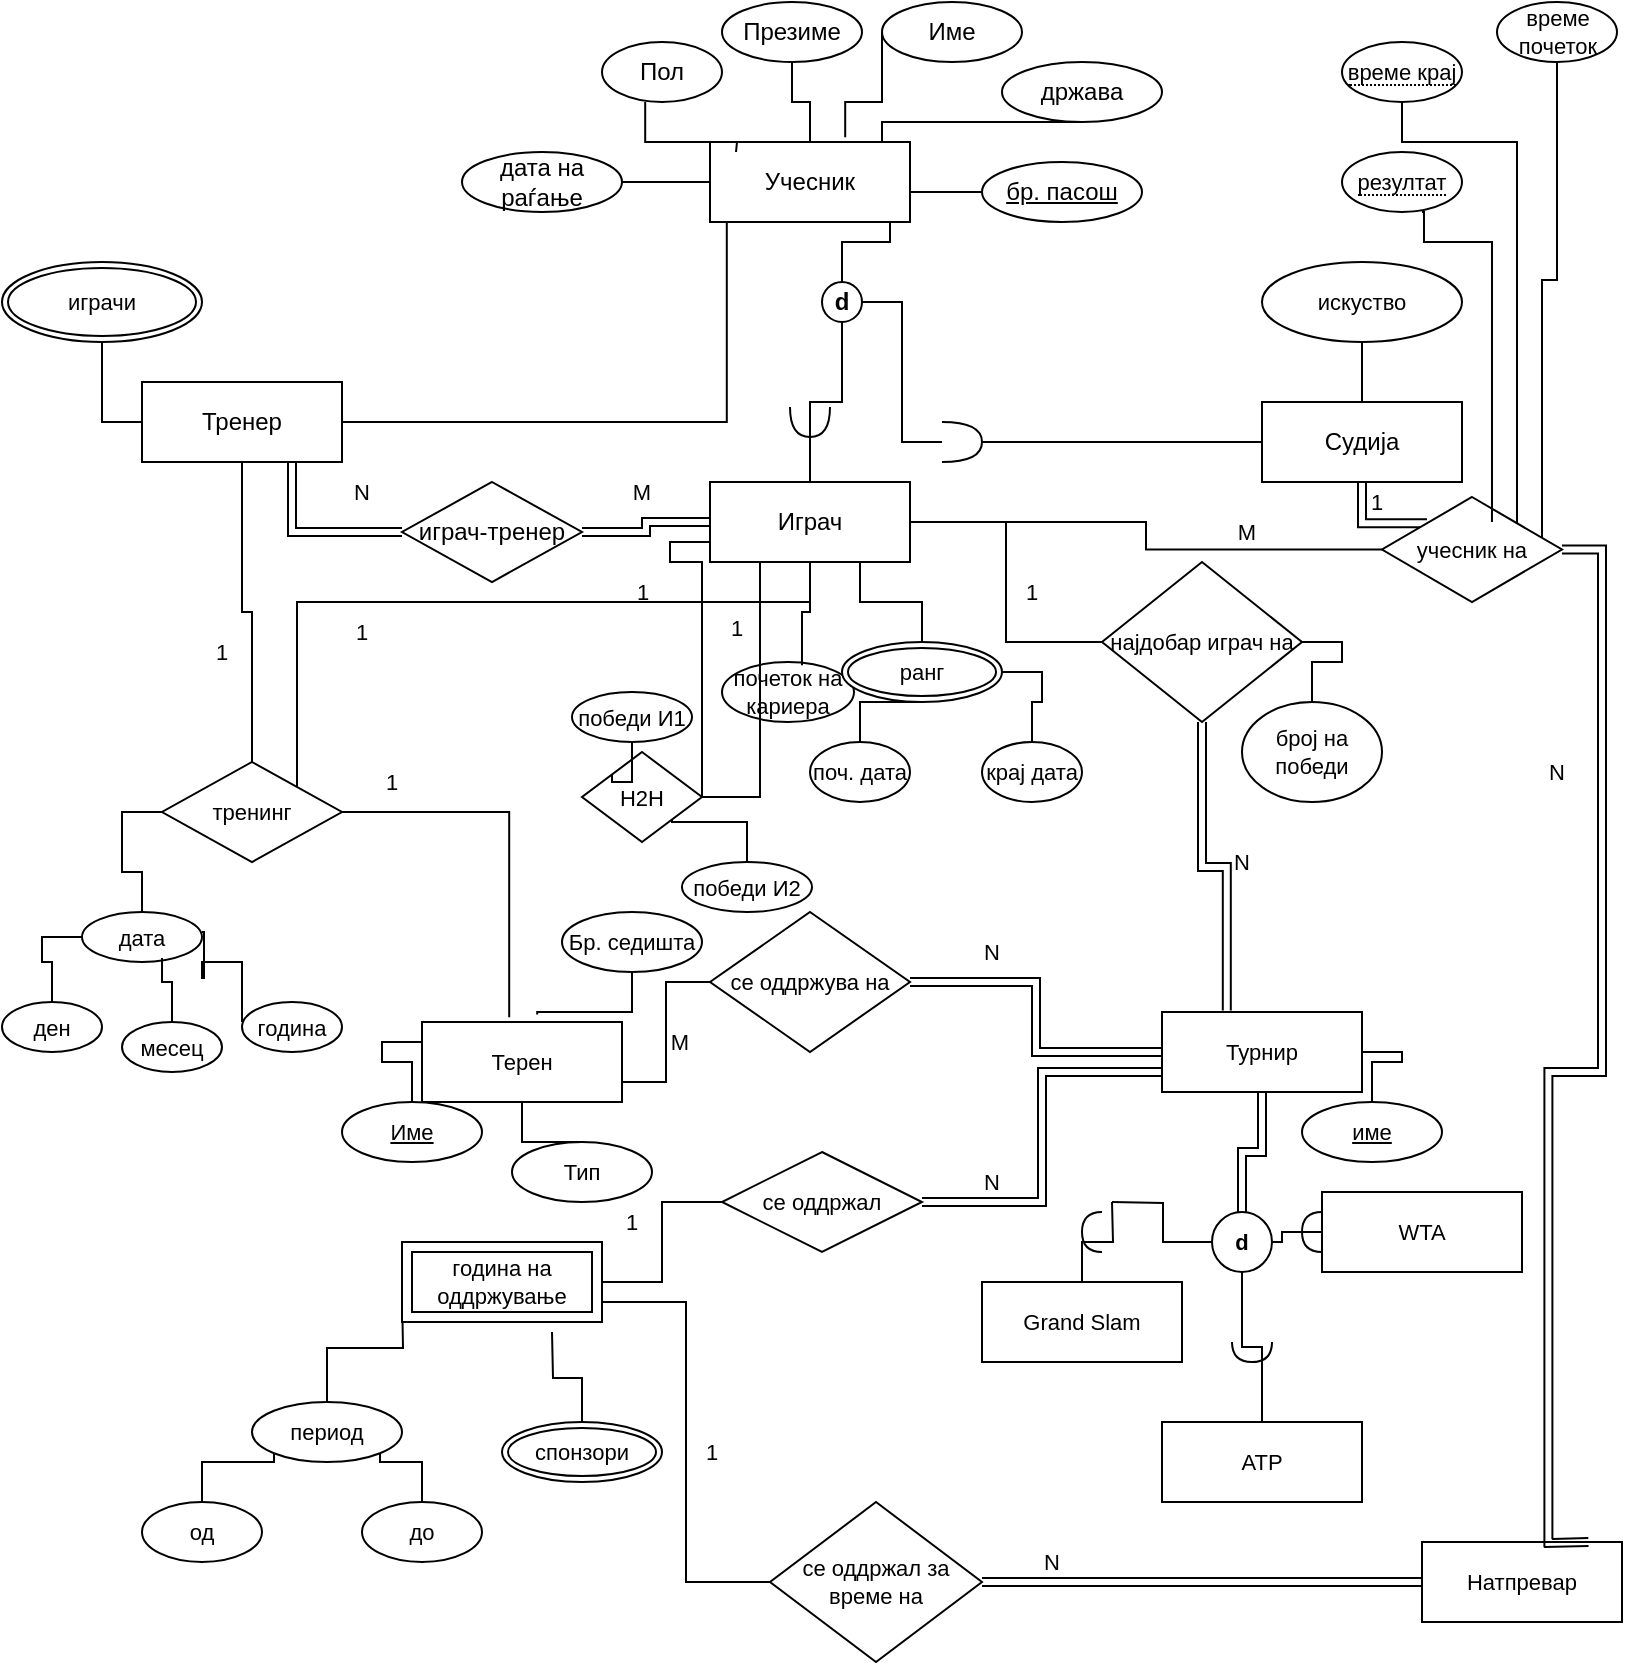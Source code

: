 <mxfile version="22.0.8" type="github">
  <diagram name="Page-1" id="GPDJ5xunrmTlmQM7aKqc">
    <mxGraphModel dx="1050" dy="542" grid="1" gridSize="10" guides="1" tooltips="1" connect="1" arrows="1" fold="1" page="1" pageScale="1" pageWidth="827" pageHeight="1169" math="0" shadow="0">
      <root>
        <mxCell id="0" />
        <mxCell id="1" parent="0" />
        <mxCell id="W61LWBA0hqPOYTBXHAXU-23" value="Учесник" style="whiteSpace=wrap;html=1;align=center;" vertex="1" parent="1">
          <mxGeometry x="364" y="90" width="100" height="40" as="geometry" />
        </mxCell>
        <mxCell id="W61LWBA0hqPOYTBXHAXU-38" value="" style="edgeStyle=orthogonalEdgeStyle;rounded=0;orthogonalLoop=1;jettySize=auto;html=1;entryX=0.676;entryY=-0.06;entryDx=0;entryDy=0;entryPerimeter=0;endArrow=none;endFill=0;" edge="1" parent="1" source="W61LWBA0hqPOYTBXHAXU-24" target="W61LWBA0hqPOYTBXHAXU-23">
          <mxGeometry relative="1" as="geometry">
            <Array as="points">
              <mxPoint x="450" y="70" />
              <mxPoint x="432" y="70" />
            </Array>
          </mxGeometry>
        </mxCell>
        <mxCell id="W61LWBA0hqPOYTBXHAXU-24" value="Име" style="ellipse;whiteSpace=wrap;html=1;align=center;" vertex="1" parent="1">
          <mxGeometry x="450" y="20" width="70" height="30" as="geometry" />
        </mxCell>
        <mxCell id="W61LWBA0hqPOYTBXHAXU-40" value="" style="edgeStyle=orthogonalEdgeStyle;rounded=0;orthogonalLoop=1;jettySize=auto;html=1;endArrow=none;endFill=0;" edge="1" parent="1" source="W61LWBA0hqPOYTBXHAXU-25" target="W61LWBA0hqPOYTBXHAXU-23">
          <mxGeometry relative="1" as="geometry" />
        </mxCell>
        <mxCell id="W61LWBA0hqPOYTBXHAXU-25" value="Презиме" style="ellipse;whiteSpace=wrap;html=1;align=center;" vertex="1" parent="1">
          <mxGeometry x="370" y="20" width="70" height="30" as="geometry" />
        </mxCell>
        <mxCell id="W61LWBA0hqPOYTBXHAXU-34" value="" style="edgeStyle=orthogonalEdgeStyle;rounded=0;orthogonalLoop=1;jettySize=auto;html=1;endArrow=none;endFill=0;exitX=0.36;exitY=1;exitDx=0;exitDy=0;exitPerimeter=0;" edge="1" parent="1" source="W61LWBA0hqPOYTBXHAXU-26">
          <mxGeometry relative="1" as="geometry">
            <mxPoint x="303" y="75" as="sourcePoint" />
            <mxPoint x="377" y="95" as="targetPoint" />
          </mxGeometry>
        </mxCell>
        <mxCell id="W61LWBA0hqPOYTBXHAXU-26" value="Пол" style="ellipse;whiteSpace=wrap;html=1;align=center;" vertex="1" parent="1">
          <mxGeometry x="310" y="40" width="60" height="30" as="geometry" />
        </mxCell>
        <mxCell id="W61LWBA0hqPOYTBXHAXU-35" value="" style="edgeStyle=orthogonalEdgeStyle;rounded=0;orthogonalLoop=1;jettySize=auto;html=1;endArrow=none;endFill=0;" edge="1" parent="1" source="W61LWBA0hqPOYTBXHAXU-27" target="W61LWBA0hqPOYTBXHAXU-23">
          <mxGeometry relative="1" as="geometry" />
        </mxCell>
        <mxCell id="W61LWBA0hqPOYTBXHAXU-27" value="дата на раѓање" style="ellipse;whiteSpace=wrap;html=1;align=center;" vertex="1" parent="1">
          <mxGeometry x="240" y="95" width="80" height="30" as="geometry" />
        </mxCell>
        <mxCell id="W61LWBA0hqPOYTBXHAXU-37" value="" style="edgeStyle=orthogonalEdgeStyle;rounded=0;orthogonalLoop=1;jettySize=auto;html=1;endArrow=none;endFill=0;" edge="1" parent="1" source="W61LWBA0hqPOYTBXHAXU-28">
          <mxGeometry relative="1" as="geometry">
            <mxPoint x="450" y="90" as="targetPoint" />
            <Array as="points">
              <mxPoint x="450" y="80" />
            </Array>
          </mxGeometry>
        </mxCell>
        <mxCell id="W61LWBA0hqPOYTBXHAXU-28" value="држава" style="ellipse;whiteSpace=wrap;html=1;align=center;" vertex="1" parent="1">
          <mxGeometry x="510" y="50" width="80" height="30" as="geometry" />
        </mxCell>
        <mxCell id="W61LWBA0hqPOYTBXHAXU-36" value="" style="edgeStyle=orthogonalEdgeStyle;rounded=0;orthogonalLoop=1;jettySize=auto;html=1;endArrow=none;endFill=0;" edge="1" parent="1" source="W61LWBA0hqPOYTBXHAXU-29" target="W61LWBA0hqPOYTBXHAXU-23">
          <mxGeometry relative="1" as="geometry">
            <Array as="points">
              <mxPoint x="470" y="115" />
              <mxPoint x="470" y="115" />
            </Array>
          </mxGeometry>
        </mxCell>
        <mxCell id="W61LWBA0hqPOYTBXHAXU-29" value="бр. пасош" style="ellipse;whiteSpace=wrap;html=1;align=center;fontStyle=4;" vertex="1" parent="1">
          <mxGeometry x="500" y="100" width="80" height="30" as="geometry" />
        </mxCell>
        <mxCell id="W61LWBA0hqPOYTBXHAXU-113" style="edgeStyle=orthogonalEdgeStyle;shape=connector;rounded=0;orthogonalLoop=1;jettySize=auto;html=1;labelBackgroundColor=default;strokeColor=default;align=center;verticalAlign=middle;fontFamily=Helvetica;fontSize=11;fontColor=default;endArrow=none;endFill=0;" edge="1" parent="1" source="W61LWBA0hqPOYTBXHAXU-41" target="W61LWBA0hqPOYTBXHAXU-112">
          <mxGeometry relative="1" as="geometry" />
        </mxCell>
        <mxCell id="W61LWBA0hqPOYTBXHAXU-133" style="edgeStyle=orthogonalEdgeStyle;shape=connector;rounded=0;orthogonalLoop=1;jettySize=auto;html=1;entryX=0.5;entryY=1;entryDx=0;entryDy=0;labelBackgroundColor=default;strokeColor=default;align=center;verticalAlign=middle;fontFamily=Helvetica;fontSize=11;fontColor=default;endArrow=none;endFill=0;" edge="1" parent="1" source="W61LWBA0hqPOYTBXHAXU-41" target="W61LWBA0hqPOYTBXHAXU-51">
          <mxGeometry relative="1" as="geometry" />
        </mxCell>
        <mxCell id="W61LWBA0hqPOYTBXHAXU-158" style="edgeStyle=orthogonalEdgeStyle;shape=connector;rounded=0;orthogonalLoop=1;jettySize=auto;html=1;entryX=0;entryY=0.5;entryDx=0;entryDy=0;labelBackgroundColor=default;strokeColor=default;align=center;verticalAlign=middle;fontFamily=Helvetica;fontSize=11;fontColor=default;endArrow=none;endFill=0;" edge="1" parent="1" source="W61LWBA0hqPOYTBXHAXU-41" target="W61LWBA0hqPOYTBXHAXU-157">
          <mxGeometry relative="1" as="geometry" />
        </mxCell>
        <mxCell id="W61LWBA0hqPOYTBXHAXU-188" style="edgeStyle=orthogonalEdgeStyle;shape=connector;rounded=0;orthogonalLoop=1;jettySize=auto;html=1;entryX=1;entryY=0;entryDx=0;entryDy=0;labelBackgroundColor=default;strokeColor=default;align=center;verticalAlign=middle;fontFamily=Helvetica;fontSize=11;fontColor=default;endArrow=none;endFill=0;" edge="1" parent="1" source="W61LWBA0hqPOYTBXHAXU-41" target="W61LWBA0hqPOYTBXHAXU-184">
          <mxGeometry relative="1" as="geometry">
            <Array as="points">
              <mxPoint x="414" y="320" />
              <mxPoint x="158" y="320" />
            </Array>
          </mxGeometry>
        </mxCell>
        <mxCell id="W61LWBA0hqPOYTBXHAXU-41" value="Играч" style="whiteSpace=wrap;html=1;align=center;" vertex="1" parent="1">
          <mxGeometry x="364" y="260" width="100" height="40" as="geometry" />
        </mxCell>
        <mxCell id="W61LWBA0hqPOYTBXHAXU-42" value="Тренер" style="whiteSpace=wrap;html=1;align=center;" vertex="1" parent="1">
          <mxGeometry x="80" y="210" width="100" height="40" as="geometry" />
        </mxCell>
        <mxCell id="W61LWBA0hqPOYTBXHAXU-53" style="edgeStyle=orthogonalEdgeStyle;rounded=0;orthogonalLoop=1;jettySize=auto;html=1;endArrow=none;endFill=0;entryX=1;entryY=0.5;entryDx=0;entryDy=0;" edge="1" parent="1" source="W61LWBA0hqPOYTBXHAXU-55" target="W61LWBA0hqPOYTBXHAXU-51">
          <mxGeometry relative="1" as="geometry">
            <mxPoint x="460" y="170" as="targetPoint" />
          </mxGeometry>
        </mxCell>
        <mxCell id="W61LWBA0hqPOYTBXHAXU-162" style="edgeStyle=orthogonalEdgeStyle;shape=link;rounded=0;orthogonalLoop=1;jettySize=auto;html=1;entryX=0;entryY=0;entryDx=0;entryDy=0;labelBackgroundColor=default;strokeColor=default;align=center;verticalAlign=middle;fontFamily=Helvetica;fontSize=11;fontColor=default;endArrow=none;endFill=0;" edge="1" parent="1" source="W61LWBA0hqPOYTBXHAXU-43" target="W61LWBA0hqPOYTBXHAXU-157">
          <mxGeometry relative="1" as="geometry">
            <Array as="points">
              <mxPoint x="690" y="281" />
            </Array>
          </mxGeometry>
        </mxCell>
        <mxCell id="W61LWBA0hqPOYTBXHAXU-43" value="Судија" style="whiteSpace=wrap;html=1;align=center;" vertex="1" parent="1">
          <mxGeometry x="640" y="220" width="100" height="40" as="geometry" />
        </mxCell>
        <mxCell id="W61LWBA0hqPOYTBXHAXU-45" style="edgeStyle=orthogonalEdgeStyle;rounded=0;orthogonalLoop=1;jettySize=auto;html=1;entryX=0.084;entryY=1;entryDx=0;entryDy=0;entryPerimeter=0;endArrow=none;endFill=0;" edge="1" parent="1" source="W61LWBA0hqPOYTBXHAXU-42" target="W61LWBA0hqPOYTBXHAXU-23">
          <mxGeometry relative="1" as="geometry" />
        </mxCell>
        <mxCell id="W61LWBA0hqPOYTBXHAXU-49" value="" style="ellipse;whiteSpace=wrap;html=1;aspect=fixed;" vertex="1" parent="1">
          <mxGeometry x="420" y="160" width="20" height="20" as="geometry" />
        </mxCell>
        <mxCell id="W61LWBA0hqPOYTBXHAXU-51" value="&lt;b&gt;d&lt;/b&gt;" style="text;html=1;strokeColor=none;fillColor=none;align=center;verticalAlign=middle;whiteSpace=wrap;rounded=0;" vertex="1" parent="1">
          <mxGeometry x="420" y="160" width="20" height="20" as="geometry" />
        </mxCell>
        <mxCell id="W61LWBA0hqPOYTBXHAXU-54" style="edgeStyle=orthogonalEdgeStyle;rounded=0;orthogonalLoop=1;jettySize=auto;html=1;entryX=0.9;entryY=1;entryDx=0;entryDy=0;entryPerimeter=0;endArrow=none;endFill=0;" edge="1" parent="1" source="W61LWBA0hqPOYTBXHAXU-51" target="W61LWBA0hqPOYTBXHAXU-23">
          <mxGeometry relative="1" as="geometry" />
        </mxCell>
        <mxCell id="W61LWBA0hqPOYTBXHAXU-56" value="" style="edgeStyle=orthogonalEdgeStyle;rounded=0;orthogonalLoop=1;jettySize=auto;html=1;endArrow=none;endFill=0;" edge="1" parent="1" source="W61LWBA0hqPOYTBXHAXU-43" target="W61LWBA0hqPOYTBXHAXU-55">
          <mxGeometry relative="1" as="geometry">
            <mxPoint x="460" y="170" as="targetPoint" />
            <mxPoint x="640" y="240" as="sourcePoint" />
          </mxGeometry>
        </mxCell>
        <mxCell id="W61LWBA0hqPOYTBXHAXU-55" value="" style="shape=requiredInterface;html=1;verticalLabelPosition=bottom;sketch=0;direction=east;" vertex="1" parent="1">
          <mxGeometry x="480" y="230" width="20" height="20" as="geometry" />
        </mxCell>
        <mxCell id="W61LWBA0hqPOYTBXHAXU-65" style="edgeStyle=orthogonalEdgeStyle;rounded=0;orthogonalLoop=1;jettySize=auto;html=1;entryX=0;entryY=0.5;entryDx=0;entryDy=0;endArrow=none;endFill=0;shape=link;" edge="1" parent="1" source="W61LWBA0hqPOYTBXHAXU-64" target="W61LWBA0hqPOYTBXHAXU-41">
          <mxGeometry relative="1" as="geometry" />
        </mxCell>
        <mxCell id="W61LWBA0hqPOYTBXHAXU-66" style="edgeStyle=orthogonalEdgeStyle;rounded=0;orthogonalLoop=1;jettySize=auto;html=1;exitX=0;exitY=0.5;exitDx=0;exitDy=0;entryX=0.75;entryY=1;entryDx=0;entryDy=0;endArrow=none;endFill=0;shape=link;" edge="1" parent="1" source="W61LWBA0hqPOYTBXHAXU-64" target="W61LWBA0hqPOYTBXHAXU-42">
          <mxGeometry relative="1" as="geometry" />
        </mxCell>
        <mxCell id="W61LWBA0hqPOYTBXHAXU-64" value="играч-тренер" style="shape=rhombus;perimeter=rhombusPerimeter;whiteSpace=wrap;html=1;align=center;" vertex="1" parent="1">
          <mxGeometry x="210" y="260" width="90" height="50" as="geometry" />
        </mxCell>
        <mxCell id="W61LWBA0hqPOYTBXHAXU-67" value="N" style="text;html=1;strokeColor=none;fillColor=none;align=center;verticalAlign=middle;whiteSpace=wrap;rounded=0;fontSize=11;fontFamily=Helvetica;fontColor=default;" vertex="1" parent="1">
          <mxGeometry x="160" y="250" width="60" height="30" as="geometry" />
        </mxCell>
        <mxCell id="W61LWBA0hqPOYTBXHAXU-68" value="M" style="text;html=1;strokeColor=none;fillColor=none;align=center;verticalAlign=middle;whiteSpace=wrap;rounded=0;fontSize=11;fontFamily=Helvetica;fontColor=default;" vertex="1" parent="1">
          <mxGeometry x="300" y="250" width="60" height="30" as="geometry" />
        </mxCell>
        <mxCell id="W61LWBA0hqPOYTBXHAXU-74" value="почеток на кариера" style="ellipse;whiteSpace=wrap;html=1;align=center;fontFamily=Helvetica;fontSize=11;fontColor=default;" vertex="1" parent="1">
          <mxGeometry x="370" y="350" width="66" height="30" as="geometry" />
        </mxCell>
        <mxCell id="W61LWBA0hqPOYTBXHAXU-77" style="edgeStyle=orthogonalEdgeStyle;shape=connector;rounded=0;orthogonalLoop=1;jettySize=auto;html=1;entryX=0.75;entryY=1;entryDx=0;entryDy=0;labelBackgroundColor=default;strokeColor=default;align=center;verticalAlign=middle;fontFamily=Helvetica;fontSize=11;fontColor=default;endArrow=none;endFill=0;" edge="1" parent="1" source="W61LWBA0hqPOYTBXHAXU-76" target="W61LWBA0hqPOYTBXHAXU-41">
          <mxGeometry relative="1" as="geometry" />
        </mxCell>
        <mxCell id="W61LWBA0hqPOYTBXHAXU-76" value="ранг" style="ellipse;shape=doubleEllipse;margin=3;whiteSpace=wrap;html=1;align=center;fontFamily=Helvetica;fontSize=11;fontColor=default;" vertex="1" parent="1">
          <mxGeometry x="430" y="340" width="80" height="30" as="geometry" />
        </mxCell>
        <mxCell id="W61LWBA0hqPOYTBXHAXU-80" style="edgeStyle=orthogonalEdgeStyle;shape=connector;rounded=0;orthogonalLoop=1;jettySize=auto;html=1;entryX=1;entryY=0.5;entryDx=0;entryDy=0;labelBackgroundColor=default;strokeColor=default;align=center;verticalAlign=middle;fontFamily=Helvetica;fontSize=11;fontColor=default;endArrow=none;endFill=0;" edge="1" parent="1" source="W61LWBA0hqPOYTBXHAXU-78" target="W61LWBA0hqPOYTBXHAXU-76">
          <mxGeometry relative="1" as="geometry" />
        </mxCell>
        <mxCell id="W61LWBA0hqPOYTBXHAXU-78" value="крај дата" style="ellipse;whiteSpace=wrap;html=1;align=center;fontFamily=Helvetica;fontSize=11;fontColor=default;" vertex="1" parent="1">
          <mxGeometry x="500" y="390" width="50" height="30" as="geometry" />
        </mxCell>
        <mxCell id="W61LWBA0hqPOYTBXHAXU-81" style="edgeStyle=orthogonalEdgeStyle;shape=connector;rounded=0;orthogonalLoop=1;jettySize=auto;html=1;entryX=0.5;entryY=1;entryDx=0;entryDy=0;labelBackgroundColor=default;strokeColor=default;align=center;verticalAlign=middle;fontFamily=Helvetica;fontSize=11;fontColor=default;endArrow=none;endFill=0;" edge="1" parent="1" source="W61LWBA0hqPOYTBXHAXU-79" target="W61LWBA0hqPOYTBXHAXU-76">
          <mxGeometry relative="1" as="geometry" />
        </mxCell>
        <mxCell id="W61LWBA0hqPOYTBXHAXU-79" value="поч. дата" style="ellipse;whiteSpace=wrap;html=1;align=center;fontFamily=Helvetica;fontSize=11;fontColor=default;" vertex="1" parent="1">
          <mxGeometry x="414" y="390" width="50" height="30" as="geometry" />
        </mxCell>
        <mxCell id="W61LWBA0hqPOYTBXHAXU-83" style="edgeStyle=orthogonalEdgeStyle;shape=connector;rounded=0;orthogonalLoop=1;jettySize=auto;html=1;entryX=0;entryY=0.5;entryDx=0;entryDy=0;labelBackgroundColor=default;strokeColor=default;align=center;verticalAlign=middle;fontFamily=Helvetica;fontSize=11;fontColor=default;endArrow=none;endFill=0;" edge="1" parent="1" source="W61LWBA0hqPOYTBXHAXU-82" target="W61LWBA0hqPOYTBXHAXU-42">
          <mxGeometry relative="1" as="geometry" />
        </mxCell>
        <mxCell id="W61LWBA0hqPOYTBXHAXU-82" value="играчи" style="ellipse;shape=doubleEllipse;margin=3;whiteSpace=wrap;html=1;align=center;fontFamily=Helvetica;fontSize=11;fontColor=default;" vertex="1" parent="1">
          <mxGeometry x="10" y="150" width="100" height="40" as="geometry" />
        </mxCell>
        <mxCell id="W61LWBA0hqPOYTBXHAXU-85" value="" style="edgeStyle=orthogonalEdgeStyle;shape=connector;rounded=0;orthogonalLoop=1;jettySize=auto;html=1;labelBackgroundColor=default;strokeColor=default;align=center;verticalAlign=middle;fontFamily=Helvetica;fontSize=11;fontColor=default;endArrow=none;endFill=0;" edge="1" parent="1" source="W61LWBA0hqPOYTBXHAXU-84" target="W61LWBA0hqPOYTBXHAXU-43">
          <mxGeometry relative="1" as="geometry" />
        </mxCell>
        <mxCell id="W61LWBA0hqPOYTBXHAXU-84" value="искуство" style="ellipse;whiteSpace=wrap;html=1;align=center;fontFamily=Helvetica;fontSize=11;fontColor=default;" vertex="1" parent="1">
          <mxGeometry x="640" y="150" width="100" height="40" as="geometry" />
        </mxCell>
        <mxCell id="W61LWBA0hqPOYTBXHAXU-86" value="Турнир" style="whiteSpace=wrap;html=1;align=center;fontFamily=Helvetica;fontSize=11;fontColor=default;" vertex="1" parent="1">
          <mxGeometry x="590" y="525" width="100" height="40" as="geometry" />
        </mxCell>
        <mxCell id="W61LWBA0hqPOYTBXHAXU-91" style="edgeStyle=orthogonalEdgeStyle;shape=connector;rounded=0;orthogonalLoop=1;jettySize=auto;html=1;entryX=0;entryY=0.5;entryDx=0;entryDy=0;labelBackgroundColor=default;strokeColor=default;align=center;verticalAlign=middle;fontFamily=Helvetica;fontSize=11;fontColor=default;endArrow=none;endFill=0;" edge="1" parent="1" target="W61LWBA0hqPOYTBXHAXU-90">
          <mxGeometry relative="1" as="geometry">
            <mxPoint x="565" y="620" as="sourcePoint" />
          </mxGeometry>
        </mxCell>
        <mxCell id="W61LWBA0hqPOYTBXHAXU-87" value="Grand Slam" style="whiteSpace=wrap;html=1;align=center;fontFamily=Helvetica;fontSize=11;fontColor=default;" vertex="1" parent="1">
          <mxGeometry x="500" y="660" width="100" height="40" as="geometry" />
        </mxCell>
        <mxCell id="W61LWBA0hqPOYTBXHAXU-108" style="edgeStyle=orthogonalEdgeStyle;shape=connector;rounded=0;orthogonalLoop=1;jettySize=auto;html=1;entryX=0.5;entryY=1;entryDx=0;entryDy=0;labelBackgroundColor=default;strokeColor=default;align=center;verticalAlign=middle;fontFamily=Helvetica;fontSize=11;fontColor=default;endArrow=none;endFill=0;" edge="1" parent="1" source="W61LWBA0hqPOYTBXHAXU-88" target="W61LWBA0hqPOYTBXHAXU-90">
          <mxGeometry relative="1" as="geometry" />
        </mxCell>
        <mxCell id="W61LWBA0hqPOYTBXHAXU-88" value="ATP" style="whiteSpace=wrap;html=1;align=center;fontFamily=Helvetica;fontSize=11;fontColor=default;" vertex="1" parent="1">
          <mxGeometry x="590" y="730" width="100" height="40" as="geometry" />
        </mxCell>
        <mxCell id="W61LWBA0hqPOYTBXHAXU-93" style="edgeStyle=orthogonalEdgeStyle;shape=connector;rounded=0;orthogonalLoop=1;jettySize=auto;html=1;entryX=1;entryY=0.5;entryDx=0;entryDy=0;labelBackgroundColor=default;strokeColor=default;align=center;verticalAlign=middle;fontFamily=Helvetica;fontSize=11;fontColor=default;endArrow=none;endFill=0;" edge="1" parent="1" source="W61LWBA0hqPOYTBXHAXU-89" target="W61LWBA0hqPOYTBXHAXU-90">
          <mxGeometry relative="1" as="geometry" />
        </mxCell>
        <mxCell id="W61LWBA0hqPOYTBXHAXU-89" value="WTA" style="whiteSpace=wrap;html=1;align=center;fontFamily=Helvetica;fontSize=11;fontColor=default;" vertex="1" parent="1">
          <mxGeometry x="670" y="615" width="100" height="40" as="geometry" />
        </mxCell>
        <mxCell id="W61LWBA0hqPOYTBXHAXU-94" style="edgeStyle=orthogonalEdgeStyle;shape=link;rounded=0;orthogonalLoop=1;jettySize=auto;html=1;labelBackgroundColor=default;strokeColor=default;align=center;verticalAlign=middle;fontFamily=Helvetica;fontSize=11;fontColor=default;endArrow=none;endFill=0;" edge="1" parent="1" source="W61LWBA0hqPOYTBXHAXU-90" target="W61LWBA0hqPOYTBXHAXU-86">
          <mxGeometry relative="1" as="geometry" />
        </mxCell>
        <mxCell id="W61LWBA0hqPOYTBXHAXU-90" value="&lt;b&gt;d&lt;/b&gt;" style="ellipse;whiteSpace=wrap;html=1;aspect=fixed;fontFamily=Helvetica;fontSize=11;fontColor=default;" vertex="1" parent="1">
          <mxGeometry x="615" y="625" width="30" height="30" as="geometry" />
        </mxCell>
        <mxCell id="W61LWBA0hqPOYTBXHAXU-99" value="" style="shape=requiredInterface;html=1;verticalLabelPosition=bottom;sketch=0;fontFamily=Helvetica;fontSize=11;fontColor=default;direction=west;" vertex="1" parent="1">
          <mxGeometry x="660" y="625" width="10" height="20" as="geometry" />
        </mxCell>
        <mxCell id="W61LWBA0hqPOYTBXHAXU-106" value="" style="edgeStyle=orthogonalEdgeStyle;shape=connector;rounded=0;orthogonalLoop=1;jettySize=auto;html=1;entryX=0;entryY=0.5;entryDx=0;entryDy=0;labelBackgroundColor=default;strokeColor=default;align=center;verticalAlign=middle;fontFamily=Helvetica;fontSize=11;fontColor=default;endArrow=none;endFill=0;" edge="1" parent="1" source="W61LWBA0hqPOYTBXHAXU-87">
          <mxGeometry relative="1" as="geometry">
            <mxPoint x="540" y="620" as="sourcePoint" />
            <mxPoint x="565" y="620" as="targetPoint" />
          </mxGeometry>
        </mxCell>
        <mxCell id="W61LWBA0hqPOYTBXHAXU-107" value="" style="shape=requiredInterface;html=1;verticalLabelPosition=bottom;sketch=0;fontFamily=Helvetica;fontSize=11;fontColor=default;direction=west;" vertex="1" parent="1">
          <mxGeometry x="550" y="625" width="10" height="20" as="geometry" />
        </mxCell>
        <mxCell id="W61LWBA0hqPOYTBXHAXU-109" value="" style="shape=requiredInterface;html=1;verticalLabelPosition=bottom;sketch=0;fontFamily=Helvetica;fontSize=11;fontColor=default;direction=south;" vertex="1" parent="1">
          <mxGeometry x="625" y="690" width="20" height="10" as="geometry" />
        </mxCell>
        <mxCell id="W61LWBA0hqPOYTBXHAXU-111" style="edgeStyle=orthogonalEdgeStyle;shape=connector;rounded=0;orthogonalLoop=1;jettySize=auto;html=1;entryX=1;entryY=0.5;entryDx=0;entryDy=0;labelBackgroundColor=default;strokeColor=default;align=center;verticalAlign=middle;fontFamily=Helvetica;fontSize=11;fontColor=default;endArrow=none;endFill=0;" edge="1" parent="1" source="W61LWBA0hqPOYTBXHAXU-110" target="W61LWBA0hqPOYTBXHAXU-86">
          <mxGeometry relative="1" as="geometry" />
        </mxCell>
        <mxCell id="W61LWBA0hqPOYTBXHAXU-110" value="&lt;u&gt;име&lt;/u&gt;" style="ellipse;whiteSpace=wrap;html=1;fontFamily=Helvetica;fontSize=11;fontColor=default;" vertex="1" parent="1">
          <mxGeometry x="660" y="570" width="70" height="30" as="geometry" />
        </mxCell>
        <mxCell id="W61LWBA0hqPOYTBXHAXU-112" value="најдобар играч на" style="rhombus;whiteSpace=wrap;html=1;fontFamily=Helvetica;fontSize=11;fontColor=default;" vertex="1" parent="1">
          <mxGeometry x="560" y="300" width="100" height="80" as="geometry" />
        </mxCell>
        <mxCell id="W61LWBA0hqPOYTBXHAXU-114" style="edgeStyle=orthogonalEdgeStyle;shape=link;rounded=0;orthogonalLoop=1;jettySize=auto;html=1;entryX=0.324;entryY=-0.02;entryDx=0;entryDy=0;entryPerimeter=0;labelBackgroundColor=default;strokeColor=default;align=center;verticalAlign=middle;fontFamily=Helvetica;fontSize=11;fontColor=default;endArrow=none;endFill=0;" edge="1" parent="1" source="W61LWBA0hqPOYTBXHAXU-112" target="W61LWBA0hqPOYTBXHAXU-86">
          <mxGeometry relative="1" as="geometry" />
        </mxCell>
        <mxCell id="W61LWBA0hqPOYTBXHAXU-115" value="1" style="text;html=1;strokeColor=none;fillColor=none;align=center;verticalAlign=middle;whiteSpace=wrap;rounded=0;fontSize=11;fontFamily=Helvetica;fontColor=default;" vertex="1" parent="1">
          <mxGeometry x="510" y="300" width="30" height="30" as="geometry" />
        </mxCell>
        <mxCell id="W61LWBA0hqPOYTBXHAXU-116" value="N" style="text;html=1;strokeColor=none;fillColor=none;align=center;verticalAlign=middle;whiteSpace=wrap;rounded=0;fontSize=11;fontFamily=Helvetica;fontColor=default;" vertex="1" parent="1">
          <mxGeometry x="610" y="440" width="40" height="20" as="geometry" />
        </mxCell>
        <mxCell id="W61LWBA0hqPOYTBXHAXU-118" style="edgeStyle=orthogonalEdgeStyle;shape=connector;rounded=0;orthogonalLoop=1;jettySize=auto;html=1;entryX=1;entryY=0.5;entryDx=0;entryDy=0;labelBackgroundColor=default;strokeColor=default;align=center;verticalAlign=middle;fontFamily=Helvetica;fontSize=11;fontColor=default;endArrow=none;endFill=0;" edge="1" parent="1" source="W61LWBA0hqPOYTBXHAXU-117" target="W61LWBA0hqPOYTBXHAXU-112">
          <mxGeometry relative="1" as="geometry" />
        </mxCell>
        <mxCell id="W61LWBA0hqPOYTBXHAXU-117" value="број на победи" style="ellipse;whiteSpace=wrap;html=1;fontFamily=Helvetica;fontSize=11;fontColor=default;" vertex="1" parent="1">
          <mxGeometry x="630" y="370" width="70" height="50" as="geometry" />
        </mxCell>
        <mxCell id="W61LWBA0hqPOYTBXHAXU-171" style="edgeStyle=orthogonalEdgeStyle;shape=connector;rounded=0;orthogonalLoop=1;jettySize=auto;html=1;entryX=0.5;entryY=0;entryDx=0;entryDy=0;labelBackgroundColor=default;strokeColor=default;align=center;verticalAlign=middle;fontFamily=Helvetica;fontSize=11;fontColor=default;endArrow=none;endFill=0;" edge="1" parent="1" source="W61LWBA0hqPOYTBXHAXU-119" target="W61LWBA0hqPOYTBXHAXU-121">
          <mxGeometry relative="1" as="geometry" />
        </mxCell>
        <mxCell id="W61LWBA0hqPOYTBXHAXU-119" value="Терен" style="whiteSpace=wrap;html=1;align=center;fontFamily=Helvetica;fontSize=11;fontColor=default;" vertex="1" parent="1">
          <mxGeometry x="220" y="530" width="100" height="40" as="geometry" />
        </mxCell>
        <mxCell id="W61LWBA0hqPOYTBXHAXU-120" value="Бр. седишта" style="ellipse;whiteSpace=wrap;html=1;align=center;fontFamily=Helvetica;fontSize=11;fontColor=default;" vertex="1" parent="1">
          <mxGeometry x="290" y="475" width="70" height="30" as="geometry" />
        </mxCell>
        <mxCell id="W61LWBA0hqPOYTBXHAXU-121" value="Тип" style="ellipse;whiteSpace=wrap;html=1;align=center;fontFamily=Helvetica;fontSize=11;fontColor=default;" vertex="1" parent="1">
          <mxGeometry x="265" y="590" width="70" height="30" as="geometry" />
        </mxCell>
        <mxCell id="W61LWBA0hqPOYTBXHAXU-123" style="edgeStyle=orthogonalEdgeStyle;shape=connector;rounded=0;orthogonalLoop=1;jettySize=auto;html=1;entryX=0;entryY=0.25;entryDx=0;entryDy=0;labelBackgroundColor=default;strokeColor=default;align=center;verticalAlign=middle;fontFamily=Helvetica;fontSize=11;fontColor=default;endArrow=none;endFill=0;" edge="1" parent="1" source="W61LWBA0hqPOYTBXHAXU-122" target="W61LWBA0hqPOYTBXHAXU-119">
          <mxGeometry relative="1" as="geometry" />
        </mxCell>
        <mxCell id="W61LWBA0hqPOYTBXHAXU-122" value="&lt;u&gt;Име&lt;/u&gt;" style="ellipse;whiteSpace=wrap;html=1;align=center;fontFamily=Helvetica;fontSize=11;fontColor=default;" vertex="1" parent="1">
          <mxGeometry x="180" y="570" width="70" height="30" as="geometry" />
        </mxCell>
        <mxCell id="W61LWBA0hqPOYTBXHAXU-125" style="edgeStyle=orthogonalEdgeStyle;shape=connector;rounded=0;orthogonalLoop=1;jettySize=auto;html=1;entryX=0.576;entryY=-0.095;entryDx=0;entryDy=0;entryPerimeter=0;labelBackgroundColor=default;strokeColor=default;align=center;verticalAlign=middle;fontFamily=Helvetica;fontSize=11;fontColor=default;endArrow=none;endFill=0;" edge="1" parent="1" source="W61LWBA0hqPOYTBXHAXU-120" target="W61LWBA0hqPOYTBXHAXU-119">
          <mxGeometry relative="1" as="geometry" />
        </mxCell>
        <mxCell id="W61LWBA0hqPOYTBXHAXU-127" style="edgeStyle=orthogonalEdgeStyle;shape=link;rounded=0;orthogonalLoop=1;jettySize=auto;html=1;entryX=0;entryY=0.5;entryDx=0;entryDy=0;labelBackgroundColor=default;strokeColor=default;align=center;verticalAlign=middle;fontFamily=Helvetica;fontSize=11;fontColor=default;endArrow=none;endFill=0;" edge="1" parent="1" source="W61LWBA0hqPOYTBXHAXU-126" target="W61LWBA0hqPOYTBXHAXU-86">
          <mxGeometry relative="1" as="geometry" />
        </mxCell>
        <mxCell id="W61LWBA0hqPOYTBXHAXU-128" style="edgeStyle=orthogonalEdgeStyle;shape=connector;rounded=0;orthogonalLoop=1;jettySize=auto;html=1;entryX=1;entryY=0.75;entryDx=0;entryDy=0;labelBackgroundColor=default;strokeColor=default;align=center;verticalAlign=middle;fontFamily=Helvetica;fontSize=11;fontColor=default;endArrow=none;endFill=0;" edge="1" parent="1" source="W61LWBA0hqPOYTBXHAXU-126" target="W61LWBA0hqPOYTBXHAXU-119">
          <mxGeometry relative="1" as="geometry" />
        </mxCell>
        <mxCell id="W61LWBA0hqPOYTBXHAXU-126" value="се оддржува на" style="shape=rhombus;perimeter=rhombusPerimeter;whiteSpace=wrap;html=1;align=center;fontFamily=Helvetica;fontSize=11;fontColor=default;" vertex="1" parent="1">
          <mxGeometry x="364" y="475" width="100" height="70" as="geometry" />
        </mxCell>
        <mxCell id="W61LWBA0hqPOYTBXHAXU-129" value="N" style="text;html=1;strokeColor=none;fillColor=none;align=center;verticalAlign=middle;whiteSpace=wrap;rounded=0;fontSize=11;fontFamily=Helvetica;fontColor=default;" vertex="1" parent="1">
          <mxGeometry x="490" y="485" width="30" height="20" as="geometry" />
        </mxCell>
        <mxCell id="W61LWBA0hqPOYTBXHAXU-130" value="M" style="text;html=1;strokeColor=none;fillColor=none;align=center;verticalAlign=middle;whiteSpace=wrap;rounded=0;fontSize=11;fontFamily=Helvetica;fontColor=default;" vertex="1" parent="1">
          <mxGeometry x="334" y="530" width="30" height="20" as="geometry" />
        </mxCell>
        <mxCell id="W61LWBA0hqPOYTBXHAXU-132" value="" style="shape=requiredInterface;html=1;verticalLabelPosition=bottom;sketch=0;direction=south;" vertex="1" parent="1">
          <mxGeometry x="404" y="222.5" width="20" height="15" as="geometry" />
        </mxCell>
        <mxCell id="W61LWBA0hqPOYTBXHAXU-141" style="edgeStyle=orthogonalEdgeStyle;shape=connector;rounded=0;orthogonalLoop=1;jettySize=auto;html=1;entryX=0;entryY=0.5;entryDx=0;entryDy=0;labelBackgroundColor=default;strokeColor=default;align=center;verticalAlign=middle;fontFamily=Helvetica;fontSize=11;fontColor=default;endArrow=none;endFill=0;" edge="1" parent="1" source="W61LWBA0hqPOYTBXHAXU-136">
          <mxGeometry relative="1" as="geometry">
            <mxPoint x="210" y="665" as="targetPoint" />
          </mxGeometry>
        </mxCell>
        <mxCell id="W61LWBA0hqPOYTBXHAXU-136" value="период" style="ellipse;whiteSpace=wrap;html=1;align=center;fontFamily=Helvetica;fontSize=11;fontColor=default;" vertex="1" parent="1">
          <mxGeometry x="135" y="720" width="75" height="30" as="geometry" />
        </mxCell>
        <mxCell id="W61LWBA0hqPOYTBXHAXU-139" style="edgeStyle=orthogonalEdgeStyle;shape=connector;rounded=0;orthogonalLoop=1;jettySize=auto;html=1;entryX=0;entryY=1;entryDx=0;entryDy=0;labelBackgroundColor=default;strokeColor=default;align=center;verticalAlign=middle;fontFamily=Helvetica;fontSize=11;fontColor=default;endArrow=none;endFill=0;" edge="1" parent="1" source="W61LWBA0hqPOYTBXHAXU-137" target="W61LWBA0hqPOYTBXHAXU-136">
          <mxGeometry relative="1" as="geometry" />
        </mxCell>
        <mxCell id="W61LWBA0hqPOYTBXHAXU-137" value="од" style="ellipse;whiteSpace=wrap;html=1;align=center;fontFamily=Helvetica;fontSize=11;fontColor=default;" vertex="1" parent="1">
          <mxGeometry x="80" y="770" width="60" height="30" as="geometry" />
        </mxCell>
        <mxCell id="W61LWBA0hqPOYTBXHAXU-140" style="edgeStyle=orthogonalEdgeStyle;shape=connector;rounded=0;orthogonalLoop=1;jettySize=auto;html=1;entryX=1;entryY=1;entryDx=0;entryDy=0;labelBackgroundColor=default;strokeColor=default;align=center;verticalAlign=middle;fontFamily=Helvetica;fontSize=11;fontColor=default;endArrow=none;endFill=0;" edge="1" parent="1" source="W61LWBA0hqPOYTBXHAXU-138" target="W61LWBA0hqPOYTBXHAXU-136">
          <mxGeometry relative="1" as="geometry" />
        </mxCell>
        <mxCell id="W61LWBA0hqPOYTBXHAXU-138" value="до" style="ellipse;whiteSpace=wrap;html=1;align=center;fontFamily=Helvetica;fontSize=11;fontColor=default;" vertex="1" parent="1">
          <mxGeometry x="190" y="770" width="60" height="30" as="geometry" />
        </mxCell>
        <mxCell id="W61LWBA0hqPOYTBXHAXU-144" style="edgeStyle=orthogonalEdgeStyle;shape=connector;rounded=0;orthogonalLoop=1;jettySize=auto;html=1;entryX=0.75;entryY=1;entryDx=0;entryDy=0;labelBackgroundColor=default;strokeColor=default;align=center;verticalAlign=middle;fontFamily=Helvetica;fontSize=11;fontColor=default;endArrow=none;endFill=0;" edge="1" parent="1" source="W61LWBA0hqPOYTBXHAXU-143">
          <mxGeometry relative="1" as="geometry">
            <mxPoint x="285" y="685" as="targetPoint" />
          </mxGeometry>
        </mxCell>
        <mxCell id="W61LWBA0hqPOYTBXHAXU-143" value="спонзори" style="ellipse;shape=doubleEllipse;margin=3;whiteSpace=wrap;html=1;align=center;fontFamily=Helvetica;fontSize=11;fontColor=default;" vertex="1" parent="1">
          <mxGeometry x="260" y="730" width="80" height="30" as="geometry" />
        </mxCell>
        <mxCell id="W61LWBA0hqPOYTBXHAXU-145" value="година на оддржување" style="shape=ext;margin=3;double=1;whiteSpace=wrap;html=1;align=center;fontFamily=Helvetica;fontSize=11;fontColor=default;" vertex="1" parent="1">
          <mxGeometry x="210" y="640" width="100" height="40" as="geometry" />
        </mxCell>
        <mxCell id="W61LWBA0hqPOYTBXHAXU-147" style="edgeStyle=orthogonalEdgeStyle;shape=link;rounded=0;orthogonalLoop=1;jettySize=auto;html=1;entryX=0;entryY=0.75;entryDx=0;entryDy=0;labelBackgroundColor=default;strokeColor=default;align=center;verticalAlign=middle;fontFamily=Helvetica;fontSize=11;fontColor=default;endArrow=none;endFill=0;" edge="1" parent="1" source="W61LWBA0hqPOYTBXHAXU-146" target="W61LWBA0hqPOYTBXHAXU-86">
          <mxGeometry relative="1" as="geometry" />
        </mxCell>
        <mxCell id="W61LWBA0hqPOYTBXHAXU-148" style="edgeStyle=orthogonalEdgeStyle;shape=connector;rounded=0;orthogonalLoop=1;jettySize=auto;html=1;entryX=1;entryY=0.5;entryDx=0;entryDy=0;labelBackgroundColor=default;strokeColor=default;align=center;verticalAlign=middle;fontFamily=Helvetica;fontSize=11;fontColor=default;endArrow=none;endFill=0;" edge="1" parent="1" source="W61LWBA0hqPOYTBXHAXU-146" target="W61LWBA0hqPOYTBXHAXU-145">
          <mxGeometry relative="1" as="geometry" />
        </mxCell>
        <mxCell id="W61LWBA0hqPOYTBXHAXU-146" value="се оддржал" style="shape=rhombus;perimeter=rhombusPerimeter;whiteSpace=wrap;html=1;align=center;fontFamily=Helvetica;fontSize=11;fontColor=default;" vertex="1" parent="1">
          <mxGeometry x="370" y="595" width="100" height="50" as="geometry" />
        </mxCell>
        <mxCell id="W61LWBA0hqPOYTBXHAXU-149" value="1" style="text;html=1;strokeColor=none;fillColor=none;align=center;verticalAlign=middle;whiteSpace=wrap;rounded=0;fontSize=11;fontFamily=Helvetica;fontColor=default;" vertex="1" parent="1">
          <mxGeometry x="310" y="620" width="30" height="20" as="geometry" />
        </mxCell>
        <mxCell id="W61LWBA0hqPOYTBXHAXU-150" value="N" style="text;html=1;strokeColor=none;fillColor=none;align=center;verticalAlign=middle;whiteSpace=wrap;rounded=0;fontSize=11;fontFamily=Helvetica;fontColor=default;" vertex="1" parent="1">
          <mxGeometry x="490" y="600" width="30" height="20" as="geometry" />
        </mxCell>
        <mxCell id="W61LWBA0hqPOYTBXHAXU-153" style="edgeStyle=orthogonalEdgeStyle;shape=link;rounded=0;orthogonalLoop=1;jettySize=auto;html=1;entryX=1;entryY=0.5;entryDx=0;entryDy=0;labelBackgroundColor=default;strokeColor=default;align=center;verticalAlign=middle;fontFamily=Helvetica;fontSize=11;fontColor=default;endArrow=none;endFill=0;" edge="1" parent="1" source="W61LWBA0hqPOYTBXHAXU-151" target="W61LWBA0hqPOYTBXHAXU-152">
          <mxGeometry relative="1" as="geometry" />
        </mxCell>
        <mxCell id="W61LWBA0hqPOYTBXHAXU-151" value="Натпревар" style="whiteSpace=wrap;html=1;align=center;fontFamily=Helvetica;fontSize=11;fontColor=default;" vertex="1" parent="1">
          <mxGeometry x="720" y="790" width="100" height="40" as="geometry" />
        </mxCell>
        <mxCell id="W61LWBA0hqPOYTBXHAXU-154" style="edgeStyle=orthogonalEdgeStyle;shape=connector;rounded=0;orthogonalLoop=1;jettySize=auto;html=1;exitX=0;exitY=0.5;exitDx=0;exitDy=0;entryX=1;entryY=0.75;entryDx=0;entryDy=0;labelBackgroundColor=default;strokeColor=default;align=center;verticalAlign=middle;fontFamily=Helvetica;fontSize=11;fontColor=default;endArrow=none;endFill=0;" edge="1" parent="1" source="W61LWBA0hqPOYTBXHAXU-152" target="W61LWBA0hqPOYTBXHAXU-145">
          <mxGeometry relative="1" as="geometry" />
        </mxCell>
        <mxCell id="W61LWBA0hqPOYTBXHAXU-152" value="се оддржал за време на" style="shape=rhombus;perimeter=rhombusPerimeter;whiteSpace=wrap;html=1;align=center;fontFamily=Helvetica;fontSize=11;fontColor=default;" vertex="1" parent="1">
          <mxGeometry x="394" y="770" width="106" height="80" as="geometry" />
        </mxCell>
        <mxCell id="W61LWBA0hqPOYTBXHAXU-155" value="N" style="text;html=1;strokeColor=none;fillColor=none;align=center;verticalAlign=middle;whiteSpace=wrap;rounded=0;fontSize=11;fontFamily=Helvetica;fontColor=default;" vertex="1" parent="1">
          <mxGeometry x="520" y="790" width="30" height="20" as="geometry" />
        </mxCell>
        <mxCell id="W61LWBA0hqPOYTBXHAXU-156" value="1" style="text;html=1;strokeColor=none;fillColor=none;align=center;verticalAlign=middle;whiteSpace=wrap;rounded=0;fontSize=11;fontFamily=Helvetica;fontColor=default;" vertex="1" parent="1">
          <mxGeometry x="350" y="735" width="30" height="20" as="geometry" />
        </mxCell>
        <mxCell id="W61LWBA0hqPOYTBXHAXU-157" value="учесник на" style="rhombus;whiteSpace=wrap;html=1;fontFamily=Helvetica;fontSize=11;fontColor=default;" vertex="1" parent="1">
          <mxGeometry x="700" y="267.5" width="90" height="52.5" as="geometry" />
        </mxCell>
        <mxCell id="W61LWBA0hqPOYTBXHAXU-159" style="edgeStyle=orthogonalEdgeStyle;shape=link;rounded=0;orthogonalLoop=1;jettySize=auto;html=1;labelBackgroundColor=default;strokeColor=default;align=center;verticalAlign=middle;fontFamily=Helvetica;fontSize=11;fontColor=default;endArrow=none;endFill=0;entryX=1;entryY=0.5;entryDx=0;entryDy=0;" edge="1" parent="1" target="W61LWBA0hqPOYTBXHAXU-157">
          <mxGeometry relative="1" as="geometry">
            <mxPoint x="803.22" y="790" as="sourcePoint" />
            <mxPoint x="800" y="300" as="targetPoint" />
          </mxGeometry>
        </mxCell>
        <mxCell id="W61LWBA0hqPOYTBXHAXU-160" value="M" style="text;html=1;strokeColor=none;fillColor=none;align=center;verticalAlign=middle;whiteSpace=wrap;rounded=0;fontSize=11;fontFamily=Helvetica;fontColor=default;" vertex="1" parent="1">
          <mxGeometry x="615" y="275" width="35" height="20" as="geometry" />
        </mxCell>
        <mxCell id="W61LWBA0hqPOYTBXHAXU-161" value="N" style="text;html=1;strokeColor=none;fillColor=none;align=center;verticalAlign=middle;whiteSpace=wrap;rounded=0;fontSize=11;fontFamily=Helvetica;fontColor=default;" vertex="1" parent="1">
          <mxGeometry x="770" y="395" width="35" height="20" as="geometry" />
        </mxCell>
        <mxCell id="W61LWBA0hqPOYTBXHAXU-163" value="1" style="text;html=1;strokeColor=none;fillColor=none;align=center;verticalAlign=middle;whiteSpace=wrap;rounded=0;fontSize=11;fontFamily=Helvetica;fontColor=default;" vertex="1" parent="1">
          <mxGeometry x="690" y="260" width="15" height="20" as="geometry" />
        </mxCell>
        <mxCell id="W61LWBA0hqPOYTBXHAXU-169" style="edgeStyle=orthogonalEdgeStyle;shape=connector;rounded=0;orthogonalLoop=1;jettySize=auto;html=1;labelBackgroundColor=default;strokeColor=default;align=center;verticalAlign=middle;fontFamily=Helvetica;fontSize=11;fontColor=default;endArrow=none;endFill=0;" edge="1" parent="1" source="W61LWBA0hqPOYTBXHAXU-164" target="W61LWBA0hqPOYTBXHAXU-157">
          <mxGeometry relative="1" as="geometry">
            <Array as="points">
              <mxPoint x="788" y="159" />
              <mxPoint x="780" y="159" />
            </Array>
          </mxGeometry>
        </mxCell>
        <mxCell id="W61LWBA0hqPOYTBXHAXU-164" value="време почеток" style="ellipse;whiteSpace=wrap;html=1;align=center;fontFamily=Helvetica;fontSize=11;fontColor=default;" vertex="1" parent="1">
          <mxGeometry x="757.5" y="20" width="60" height="30" as="geometry" />
        </mxCell>
        <mxCell id="W61LWBA0hqPOYTBXHAXU-168" style="edgeStyle=orthogonalEdgeStyle;shape=connector;rounded=0;orthogonalLoop=1;jettySize=auto;html=1;entryX=1;entryY=0;entryDx=0;entryDy=0;labelBackgroundColor=default;strokeColor=default;align=center;verticalAlign=middle;fontFamily=Helvetica;fontSize=11;fontColor=default;endArrow=none;endFill=0;" edge="1" parent="1" source="W61LWBA0hqPOYTBXHAXU-165" target="W61LWBA0hqPOYTBXHAXU-157">
          <mxGeometry relative="1" as="geometry">
            <Array as="points">
              <mxPoint x="710" y="90" />
              <mxPoint x="768" y="90" />
            </Array>
          </mxGeometry>
        </mxCell>
        <mxCell id="W61LWBA0hqPOYTBXHAXU-165" value="&lt;span style=&quot;border-bottom: 1px dotted&quot;&gt;време крај&lt;/span&gt;" style="ellipse;whiteSpace=wrap;html=1;align=center;fontFamily=Helvetica;fontSize=11;fontColor=default;" vertex="1" parent="1">
          <mxGeometry x="680" y="40" width="60" height="30" as="geometry" />
        </mxCell>
        <mxCell id="W61LWBA0hqPOYTBXHAXU-167" style="edgeStyle=orthogonalEdgeStyle;shape=connector;rounded=0;orthogonalLoop=1;jettySize=auto;html=1;entryX=0.611;entryY=0.238;entryDx=0;entryDy=0;labelBackgroundColor=default;strokeColor=default;align=center;verticalAlign=middle;fontFamily=Helvetica;fontSize=11;fontColor=default;endArrow=none;endFill=0;entryPerimeter=0;" edge="1" parent="1" target="W61LWBA0hqPOYTBXHAXU-157">
          <mxGeometry relative="1" as="geometry">
            <mxPoint x="720" y="125" as="sourcePoint" />
            <mxPoint x="755" y="267.5" as="targetPoint" />
            <Array as="points">
              <mxPoint x="721" y="125" />
              <mxPoint x="721" y="140" />
              <mxPoint x="755" y="140" />
            </Array>
          </mxGeometry>
        </mxCell>
        <mxCell id="W61LWBA0hqPOYTBXHAXU-166" value="&lt;span style=&quot;border-bottom: 1px dotted&quot;&gt;резултат&lt;/span&gt;" style="ellipse;whiteSpace=wrap;html=1;align=center;fontFamily=Helvetica;fontSize=11;fontColor=default;" vertex="1" parent="1">
          <mxGeometry x="680" y="95" width="60" height="30" as="geometry" />
        </mxCell>
        <mxCell id="W61LWBA0hqPOYTBXHAXU-170" style="edgeStyle=orthogonalEdgeStyle;shape=connector;rounded=0;orthogonalLoop=1;jettySize=auto;html=1;entryX=0.606;entryY=0.053;entryDx=0;entryDy=0;entryPerimeter=0;labelBackgroundColor=default;strokeColor=default;align=center;verticalAlign=middle;fontFamily=Helvetica;fontSize=11;fontColor=default;endArrow=none;endFill=0;" edge="1" parent="1" source="W61LWBA0hqPOYTBXHAXU-41" target="W61LWBA0hqPOYTBXHAXU-74">
          <mxGeometry relative="1" as="geometry" />
        </mxCell>
        <mxCell id="W61LWBA0hqPOYTBXHAXU-174" style="edgeStyle=orthogonalEdgeStyle;shape=connector;rounded=0;orthogonalLoop=1;jettySize=auto;html=1;entryX=0.25;entryY=1;entryDx=0;entryDy=0;labelBackgroundColor=default;strokeColor=default;align=center;verticalAlign=middle;fontFamily=Helvetica;fontSize=11;fontColor=default;endArrow=none;endFill=0;" edge="1" parent="1" source="W61LWBA0hqPOYTBXHAXU-173" target="W61LWBA0hqPOYTBXHAXU-41">
          <mxGeometry relative="1" as="geometry" />
        </mxCell>
        <mxCell id="W61LWBA0hqPOYTBXHAXU-175" style="edgeStyle=orthogonalEdgeStyle;shape=connector;rounded=0;orthogonalLoop=1;jettySize=auto;html=1;entryX=0;entryY=0.75;entryDx=0;entryDy=0;labelBackgroundColor=default;strokeColor=default;align=center;verticalAlign=middle;fontFamily=Helvetica;fontSize=11;fontColor=default;endArrow=none;endFill=0;" edge="1" parent="1" source="W61LWBA0hqPOYTBXHAXU-173" target="W61LWBA0hqPOYTBXHAXU-41">
          <mxGeometry relative="1" as="geometry">
            <Array as="points">
              <mxPoint x="360" y="320" />
              <mxPoint x="360" y="300" />
              <mxPoint x="344" y="300" />
              <mxPoint x="344" y="290" />
            </Array>
          </mxGeometry>
        </mxCell>
        <mxCell id="W61LWBA0hqPOYTBXHAXU-173" value="H2H" style="shape=rhombus;perimeter=rhombusPerimeter;whiteSpace=wrap;html=1;align=center;fontFamily=Helvetica;fontSize=11;fontColor=default;" vertex="1" parent="1">
          <mxGeometry x="300" y="395" width="60" height="45" as="geometry" />
        </mxCell>
        <mxCell id="W61LWBA0hqPOYTBXHAXU-176" value="1" style="text;html=1;strokeColor=none;fillColor=none;align=center;verticalAlign=middle;whiteSpace=wrap;rounded=0;fontSize=11;fontFamily=Helvetica;fontColor=default;" vertex="1" parent="1">
          <mxGeometry x="322.5" y="307.5" width="15" height="15" as="geometry" />
        </mxCell>
        <mxCell id="W61LWBA0hqPOYTBXHAXU-177" value="1" style="text;html=1;strokeColor=none;fillColor=none;align=center;verticalAlign=middle;whiteSpace=wrap;rounded=0;fontSize=11;fontFamily=Helvetica;fontColor=default;" vertex="1" parent="1">
          <mxGeometry x="370" y="325" width="15" height="15" as="geometry" />
        </mxCell>
        <mxCell id="W61LWBA0hqPOYTBXHAXU-183" style="edgeStyle=orthogonalEdgeStyle;shape=connector;rounded=0;orthogonalLoop=1;jettySize=auto;html=1;entryX=0;entryY=0;entryDx=0;entryDy=0;labelBackgroundColor=default;strokeColor=default;align=center;verticalAlign=middle;fontFamily=Helvetica;fontSize=11;fontColor=default;endArrow=none;endFill=0;" edge="1" parent="1" source="W61LWBA0hqPOYTBXHAXU-180" target="W61LWBA0hqPOYTBXHAXU-173">
          <mxGeometry relative="1" as="geometry" />
        </mxCell>
        <mxCell id="W61LWBA0hqPOYTBXHAXU-180" value="победи И1" style="ellipse;whiteSpace=wrap;html=1;align=center;fontFamily=Helvetica;fontSize=11;fontColor=default;" vertex="1" parent="1">
          <mxGeometry x="295" y="365" width="60" height="25" as="geometry" />
        </mxCell>
        <mxCell id="W61LWBA0hqPOYTBXHAXU-185" style="edgeStyle=orthogonalEdgeStyle;shape=connector;rounded=0;orthogonalLoop=1;jettySize=auto;html=1;entryX=1;entryY=1;entryDx=0;entryDy=0;labelBackgroundColor=default;strokeColor=default;align=center;verticalAlign=middle;fontFamily=Helvetica;fontSize=11;fontColor=default;endArrow=none;endFill=0;" edge="1" parent="1" source="W61LWBA0hqPOYTBXHAXU-181" target="W61LWBA0hqPOYTBXHAXU-173">
          <mxGeometry relative="1" as="geometry" />
        </mxCell>
        <mxCell id="W61LWBA0hqPOYTBXHAXU-181" value="победи И2" style="ellipse;whiteSpace=wrap;html=1;align=center;fontFamily=Helvetica;fontSize=11;fontColor=default;" vertex="1" parent="1">
          <mxGeometry x="350" y="450" width="65" height="25" as="geometry" />
        </mxCell>
        <mxCell id="W61LWBA0hqPOYTBXHAXU-186" style="edgeStyle=orthogonalEdgeStyle;shape=connector;rounded=0;orthogonalLoop=1;jettySize=auto;html=1;entryX=0.5;entryY=1;entryDx=0;entryDy=0;labelBackgroundColor=default;strokeColor=default;align=center;verticalAlign=middle;fontFamily=Helvetica;fontSize=11;fontColor=default;endArrow=none;endFill=0;" edge="1" parent="1" source="W61LWBA0hqPOYTBXHAXU-184" target="W61LWBA0hqPOYTBXHAXU-42">
          <mxGeometry relative="1" as="geometry" />
        </mxCell>
        <mxCell id="W61LWBA0hqPOYTBXHAXU-184" value="тренинг" style="shape=rhombus;perimeter=rhombusPerimeter;whiteSpace=wrap;html=1;align=center;fontFamily=Helvetica;fontSize=11;fontColor=default;" vertex="1" parent="1">
          <mxGeometry x="90" y="400" width="90" height="50" as="geometry" />
        </mxCell>
        <mxCell id="W61LWBA0hqPOYTBXHAXU-187" style="edgeStyle=orthogonalEdgeStyle;shape=connector;rounded=0;orthogonalLoop=1;jettySize=auto;html=1;entryX=0.436;entryY=-0.06;entryDx=0;entryDy=0;entryPerimeter=0;labelBackgroundColor=default;strokeColor=default;align=center;verticalAlign=middle;fontFamily=Helvetica;fontSize=11;fontColor=default;endArrow=none;endFill=0;" edge="1" parent="1" source="W61LWBA0hqPOYTBXHAXU-184" target="W61LWBA0hqPOYTBXHAXU-119">
          <mxGeometry relative="1" as="geometry" />
        </mxCell>
        <mxCell id="W61LWBA0hqPOYTBXHAXU-189" value="1" style="text;html=1;strokeColor=none;fillColor=none;align=center;verticalAlign=middle;whiteSpace=wrap;rounded=0;fontSize=11;fontFamily=Helvetica;fontColor=default;" vertex="1" parent="1">
          <mxGeometry x="190" y="395" width="30" height="30" as="geometry" />
        </mxCell>
        <mxCell id="W61LWBA0hqPOYTBXHAXU-190" value="1" style="text;html=1;strokeColor=none;fillColor=none;align=center;verticalAlign=middle;whiteSpace=wrap;rounded=0;fontSize=11;fontFamily=Helvetica;fontColor=default;" vertex="1" parent="1">
          <mxGeometry x="175" y="320" width="30" height="30" as="geometry" />
        </mxCell>
        <mxCell id="W61LWBA0hqPOYTBXHAXU-191" value="1" style="text;html=1;strokeColor=none;fillColor=none;align=center;verticalAlign=middle;whiteSpace=wrap;rounded=0;fontSize=11;fontFamily=Helvetica;fontColor=default;" vertex="1" parent="1">
          <mxGeometry x="105" y="330" width="30" height="30" as="geometry" />
        </mxCell>
        <mxCell id="W61LWBA0hqPOYTBXHAXU-193" style="edgeStyle=orthogonalEdgeStyle;shape=connector;rounded=0;orthogonalLoop=1;jettySize=auto;html=1;entryX=0;entryY=0.5;entryDx=0;entryDy=0;labelBackgroundColor=default;strokeColor=default;align=center;verticalAlign=middle;fontFamily=Helvetica;fontSize=11;fontColor=default;endArrow=none;endFill=0;" edge="1" parent="1" source="W61LWBA0hqPOYTBXHAXU-192" target="W61LWBA0hqPOYTBXHAXU-184">
          <mxGeometry relative="1" as="geometry" />
        </mxCell>
        <mxCell id="W61LWBA0hqPOYTBXHAXU-192" value="дата" style="ellipse;whiteSpace=wrap;html=1;align=center;fontFamily=Helvetica;fontSize=11;fontColor=default;" vertex="1" parent="1">
          <mxGeometry x="50" y="475" width="60" height="25" as="geometry" />
        </mxCell>
        <mxCell id="W61LWBA0hqPOYTBXHAXU-197" style="edgeStyle=orthogonalEdgeStyle;shape=connector;rounded=0;orthogonalLoop=1;jettySize=auto;html=1;entryX=0;entryY=0.5;entryDx=0;entryDy=0;labelBackgroundColor=default;strokeColor=default;align=center;verticalAlign=middle;fontFamily=Helvetica;fontSize=11;fontColor=default;endArrow=none;endFill=0;" edge="1" parent="1" source="W61LWBA0hqPOYTBXHAXU-194" target="W61LWBA0hqPOYTBXHAXU-192">
          <mxGeometry relative="1" as="geometry" />
        </mxCell>
        <mxCell id="W61LWBA0hqPOYTBXHAXU-194" value="ден" style="ellipse;whiteSpace=wrap;html=1;align=center;fontFamily=Helvetica;fontSize=11;fontColor=default;" vertex="1" parent="1">
          <mxGeometry x="10" y="520" width="50" height="25" as="geometry" />
        </mxCell>
        <mxCell id="W61LWBA0hqPOYTBXHAXU-195" value="месец" style="ellipse;whiteSpace=wrap;html=1;align=center;fontFamily=Helvetica;fontSize=11;fontColor=default;" vertex="1" parent="1">
          <mxGeometry x="70" y="530" width="50" height="25" as="geometry" />
        </mxCell>
        <mxCell id="W61LWBA0hqPOYTBXHAXU-199" style="edgeStyle=orthogonalEdgeStyle;shape=connector;rounded=0;orthogonalLoop=1;jettySize=auto;html=1;entryX=1;entryY=0.5;entryDx=0;entryDy=0;labelBackgroundColor=default;strokeColor=default;align=center;verticalAlign=middle;fontFamily=Helvetica;fontSize=11;fontColor=default;endArrow=none;endFill=0;" edge="1" parent="1">
          <mxGeometry relative="1" as="geometry">
            <mxPoint x="130" y="530" as="sourcePoint" />
            <mxPoint x="110" y="485" as="targetPoint" />
            <Array as="points">
              <mxPoint x="130" y="500" />
              <mxPoint x="110" y="500" />
              <mxPoint x="110" y="508" />
              <mxPoint x="111" y="508" />
            </Array>
          </mxGeometry>
        </mxCell>
        <mxCell id="W61LWBA0hqPOYTBXHAXU-196" value="година" style="ellipse;whiteSpace=wrap;html=1;align=center;fontFamily=Helvetica;fontSize=11;fontColor=default;" vertex="1" parent="1">
          <mxGeometry x="130" y="520" width="50" height="25" as="geometry" />
        </mxCell>
        <mxCell id="W61LWBA0hqPOYTBXHAXU-198" style="edgeStyle=orthogonalEdgeStyle;shape=connector;rounded=0;orthogonalLoop=1;jettySize=auto;html=1;entryX=0.667;entryY=0.92;entryDx=0;entryDy=0;entryPerimeter=0;labelBackgroundColor=default;strokeColor=default;align=center;verticalAlign=middle;fontFamily=Helvetica;fontSize=11;fontColor=default;endArrow=none;endFill=0;" edge="1" parent="1" source="W61LWBA0hqPOYTBXHAXU-195" target="W61LWBA0hqPOYTBXHAXU-192">
          <mxGeometry relative="1" as="geometry" />
        </mxCell>
      </root>
    </mxGraphModel>
  </diagram>
</mxfile>
